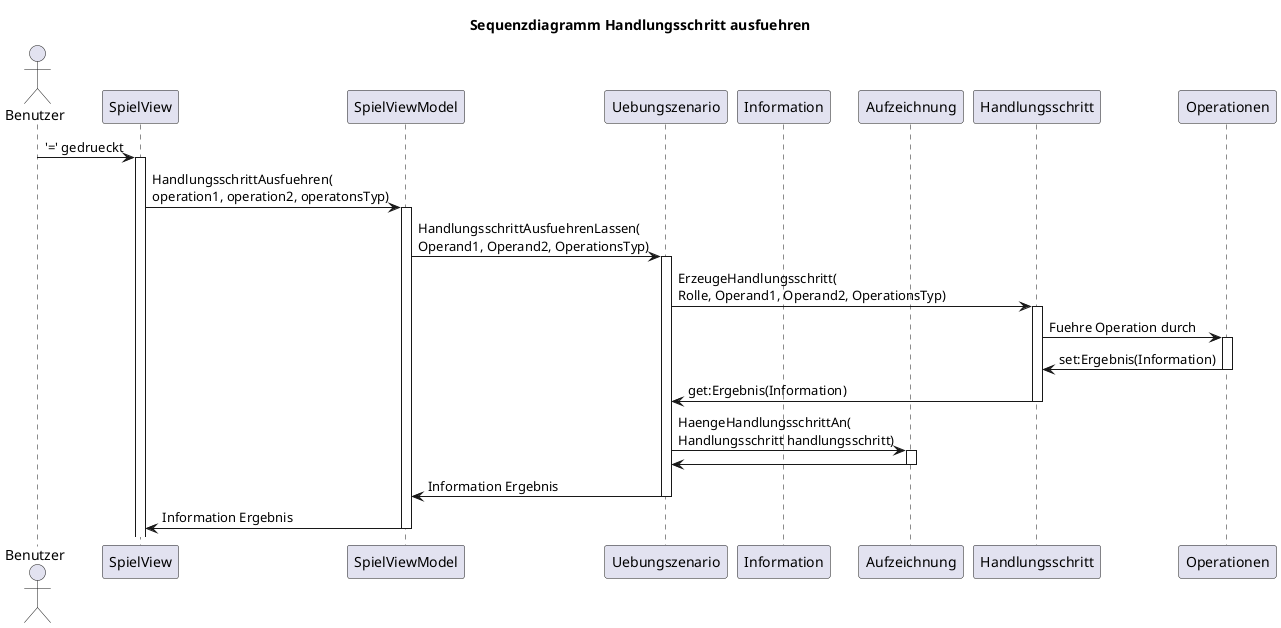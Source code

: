 
@startuml SequenzdiagrammHandlungsschrittAusführen
title Sequenzdiagramm Handlungsschritt ausfuehren

actor Benutzer
participant "SpielView" as G
participant "SpielViewModel" as A
Participant "Uebungszenario" as B
Participant "Information" as H
participant "Aufzeichnung" as C
participant "Handlungsschritt" as D
participant "Operationen" as F


Benutzer -> G: '=' gedrueckt
activate G

G->A:HandlungsschrittAusfuehren(\noperation1, operation2, operatonsTyp)
activate A

A-> B: HandlungsschrittAusfuehrenLassen(\nOperand1, Operand2, OperationsTyp)
activate B

B -> D: ErzeugeHandlungsschritt(\nRolle, Operand1, Operand2, OperationsTyp)
activate D

D -> F: Fuehre Operation durch
activate F

F->D: set:Ergebnis(Information)
deactivate F

D -> B: get:Ergebnis(Information)
deactivate D

B -> C: HaengeHandlungsschrittAn(\nHandlungsschritt handlungsschritt)
activate C

C->B:
deactivate C

B->A: Information Ergebnis
deactivate B

A -> G: Information Ergebnis
deactivate A

@enduml

